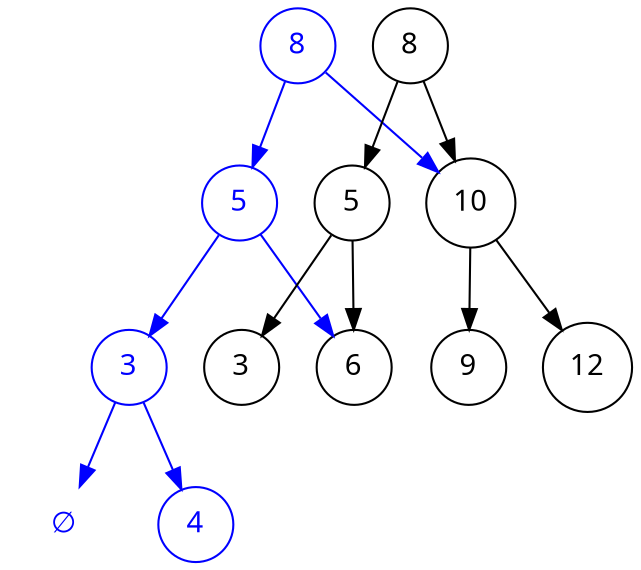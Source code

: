 digraph simple {
    node  [shape=circle fontname=CabinSketch]
    graph [ordering=out]

    b8 [label="8" color=blue fontcolor=blue]
    b5 [label="5" color=blue fontcolor=blue]
    b3 [label="3" color=blue fontcolor=blue]
    4 [color=blue fontcolor=blue]
    na [label="∅" shape=none fontcolor=blue]

    b8 -> b5 [color=blue]
    b8 -> 10 [color=blue]

    8 -> 5
    8 -> 10

    b5 -> b3 [color=blue]
    b5 -> 6  [color=blue]

    5 -> 3
    5 -> 6

    b3 -> na [color=blue]
    b3 -> 4  [color=blue]

    10 -> 9
    10 -> 12
}
